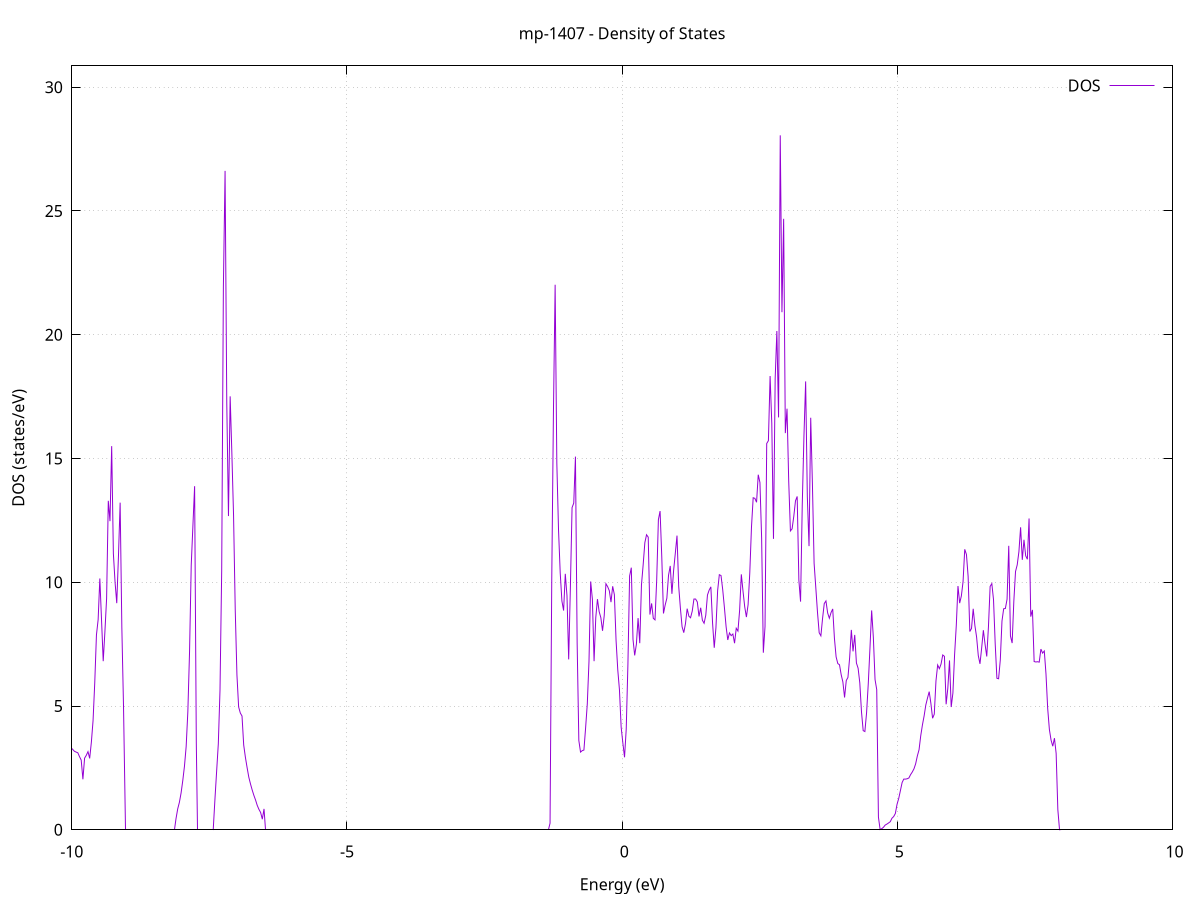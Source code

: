 set title 'mp-1407 - Density of States'
set xlabel 'Energy (eV)'
set ylabel 'DOS (states/eV)'
set grid
set xrange [-10:10]
set yrange [0:30.859]
set xzeroaxis lt -1
set terminal png size 800,600
set output 'mp-1407_dos_gnuplot.png'
plot '-' using 1:2 with lines title 'DOS'
-44.243300 0.000000
-44.212600 0.000000
-44.181800 0.000000
-44.151100 0.000000
-44.120300 0.000000
-44.089600 0.000000
-44.058800 0.000000
-44.028100 0.000000
-43.997300 0.000000
-43.966600 0.000000
-43.935800 0.000000
-43.905000 0.000000
-43.874300 0.000000
-43.843500 0.000000
-43.812800 0.000000
-43.782000 0.000000
-43.751300 0.000000
-43.720500 0.000000
-43.689800 0.000000
-43.659000 0.000000
-43.628300 0.000000
-43.597500 0.000000
-43.566700 0.000000
-43.536000 0.000000
-43.505200 0.000000
-43.474500 0.000000
-43.443700 0.000000
-43.413000 0.000000
-43.382200 0.000000
-43.351500 0.000000
-43.320700 0.000000
-43.290000 0.000000
-43.259200 0.000000
-43.228400 0.000000
-43.197700 0.000000
-43.166900 0.000000
-43.136200 0.000000
-43.105400 0.000000
-43.074700 0.000000
-43.043900 0.000000
-43.013200 0.000000
-42.982400 0.000000
-42.951700 0.000000
-42.920900 0.000000
-42.890100 0.000000
-42.859400 0.000000
-42.828600 0.000000
-42.797900 0.000000
-42.767100 0.000000
-42.736400 0.000000
-42.705600 0.000000
-42.674900 0.000000
-42.644100 0.000000
-42.613300 0.000000
-42.582600 0.000000
-42.551800 0.000000
-42.521100 0.000000
-42.490300 0.000000
-42.459600 0.000000
-42.428800 0.000000
-42.398100 0.000000
-42.367300 0.000000
-42.336600 0.000000
-42.305800 0.000000
-42.275000 0.000000
-42.244300 0.000000
-42.213500 0.000000
-42.182800 0.000000
-42.152000 0.000000
-42.121300 0.000000
-42.090500 0.000000
-42.059800 0.000000
-42.029000 0.000000
-41.998300 0.000000
-41.967500 0.000000
-41.936700 0.000000
-41.906000 0.000000
-41.875200 0.000000
-41.844500 0.000000
-41.813700 0.000000
-41.783000 0.000000
-41.752200 0.000000
-41.721500 0.000000
-41.690700 0.000000
-41.660000 0.000000
-41.629200 0.000000
-41.598400 0.000000
-41.567700 0.000000
-41.536900 0.000000
-41.506200 0.000000
-41.475400 0.000000
-41.444700 0.000000
-41.413900 0.000000
-41.383200 0.000000
-41.352400 0.000000
-41.321700 0.000000
-41.290900 0.000000
-41.260100 0.000000
-41.229400 0.000000
-41.198600 0.000000
-41.167900 0.000000
-41.137100 0.000000
-41.106400 0.000000
-41.075600 0.000000
-41.044900 0.000000
-41.014100 0.000000
-40.983400 0.000000
-40.952600 0.000000
-40.921800 0.000000
-40.891100 0.000000
-40.860300 0.000000
-40.829600 0.000000
-40.798800 0.000000
-40.768100 0.000000
-40.737300 0.000000
-40.706600 0.000000
-40.675800 0.000000
-40.645000 0.000000
-40.614300 0.000000
-40.583500 0.000000
-40.552800 0.000000
-40.522000 0.000000
-40.491300 0.000000
-40.460500 0.000000
-40.429800 0.000000
-40.399000 0.000000
-40.368300 0.000000
-40.337500 0.000000
-40.306700 0.000000
-40.276000 0.000000
-40.245200 0.000000
-40.214500 0.000000
-40.183700 0.000000
-40.153000 0.000000
-40.122200 0.000000
-40.091500 0.000000
-40.060700 0.000000
-40.030000 0.000000
-39.999200 0.000000
-39.968400 0.000000
-39.937700 0.000000
-39.906900 0.000000
-39.876200 0.000000
-39.845400 0.000000
-39.814700 0.000000
-39.783900 0.000000
-39.753200 0.000000
-39.722400 0.000000
-39.691700 0.000000
-39.660900 0.000000
-39.630100 0.000000
-39.599400 0.000000
-39.568600 0.000000
-39.537900 0.000000
-39.507100 0.000000
-39.476400 0.000000
-39.445600 0.000000
-39.414900 0.000000
-39.384100 0.000000
-39.353400 0.000000
-39.322600 0.000000
-39.291800 0.000000
-39.261100 0.000000
-39.230300 0.000000
-39.199600 0.000000
-39.168800 0.000000
-39.138100 0.000000
-39.107300 0.000000
-39.076600 0.000000
-39.045800 0.000000
-39.015000 0.000000
-38.984300 0.000000
-38.953500 0.000000
-38.922800 0.000000
-38.892000 0.000000
-38.861300 0.000000
-38.830500 0.000000
-38.799800 0.000000
-38.769000 0.000000
-38.738300 0.000000
-38.707500 0.000000
-38.676700 0.000000
-38.646000 0.000000
-38.615200 0.000000
-38.584500 0.000000
-38.553700 0.000000
-38.523000 0.000000
-38.492200 0.000000
-38.461500 0.000000
-38.430700 0.000000
-38.400000 0.000000
-38.369200 0.000000
-38.338400 0.000000
-38.307700 0.000000
-38.276900 0.000000
-38.246200 0.000000
-38.215400 0.000000
-38.184700 0.000000
-38.153900 0.000000
-38.123200 0.000000
-38.092400 0.000000
-38.061700 0.000000
-38.030900 0.000000
-38.000100 0.000000
-37.969400 0.000000
-37.938600 0.000000
-37.907900 0.000000
-37.877100 0.000000
-37.846400 0.000000
-37.815600 0.000000
-37.784900 0.000000
-37.754100 0.000000
-37.723400 0.000000
-37.692600 0.000000
-37.661800 0.000000
-37.631100 0.000000
-37.600300 0.000000
-37.569600 0.000000
-37.538800 0.000000
-37.508100 0.000000
-37.477300 0.000000
-37.446600 0.000000
-37.415800 0.000000
-37.385100 0.000000
-37.354300 0.000000
-37.323500 0.000000
-37.292800 0.000000
-37.262000 0.000000
-37.231300 0.000000
-37.200500 0.000000
-37.169800 0.000000
-37.139000 0.000000
-37.108300 0.000000
-37.077500 0.000000
-37.046700 0.000000
-37.016000 0.000000
-36.985200 0.000000
-36.954500 0.000000
-36.923700 0.000000
-36.893000 0.000000
-36.862200 0.000000
-36.831500 0.000000
-36.800700 0.000000
-36.770000 0.000000
-36.739200 0.000000
-36.708400 0.000000
-36.677700 0.000000
-36.646900 0.000000
-36.616200 0.000000
-36.585400 0.000000
-36.554700 0.000000
-36.523900 0.000000
-36.493200 0.000000
-36.462400 0.000000
-36.431700 0.000000
-36.400900 0.000000
-36.370100 0.000000
-36.339400 0.000000
-36.308600 0.000000
-36.277900 0.000000
-36.247100 0.000000
-36.216400 0.000000
-36.185600 0.000000
-36.154900 0.000000
-36.124100 0.000000
-36.093400 0.000000
-36.062600 0.000000
-36.031800 0.000000
-36.001100 0.000000
-35.970300 0.000000
-35.939600 0.000000
-35.908800 0.000000
-35.878100 0.000000
-35.847300 0.000000
-35.816600 0.000000
-35.785800 0.000000
-35.755100 0.000000
-35.724300 0.000000
-35.693500 0.000000
-35.662800 0.000000
-35.632000 0.000000
-35.601300 0.000000
-35.570500 0.000000
-35.539800 0.000000
-35.509000 0.000000
-35.478300 0.000000
-35.447500 0.000000
-35.416800 0.000000
-35.386000 0.000000
-35.355200 0.000000
-35.324500 0.000000
-35.293700 0.000000
-35.263000 0.000000
-35.232200 0.000000
-35.201500 0.000000
-35.170700 0.000000
-35.140000 0.000000
-35.109200 0.000000
-35.078400 0.000000
-35.047700 0.000000
-35.016900 0.000000
-34.986200 0.000000
-34.955400 0.000000
-34.924700 0.000000
-34.893900 0.000000
-34.863200 0.000000
-34.832400 0.000000
-34.801700 0.000000
-34.770900 0.000000
-34.740100 0.000000
-34.709400 0.000000
-34.678600 0.000000
-34.647900 0.000000
-34.617100 0.000000
-34.586400 0.000000
-34.555600 0.000000
-34.524900 0.000000
-34.494100 0.000000
-34.463400 0.000000
-34.432600 0.000000
-34.401800 0.000000
-34.371100 0.000000
-34.340300 0.000000
-34.309600 0.000000
-34.278800 0.000000
-34.248100 0.000000
-34.217300 0.000000
-34.186600 0.000000
-34.155800 0.000000
-34.125100 0.000000
-34.094300 0.000000
-34.063500 0.000000
-34.032800 0.000000
-34.002000 0.000000
-33.971300 0.000000
-33.940500 0.000000
-33.909800 0.000000
-33.879000 0.000000
-33.848300 0.000000
-33.817500 0.000000
-33.786800 0.000000
-33.756000 0.000000
-33.725200 0.000000
-33.694500 0.000000
-33.663700 0.000000
-33.633000 0.000000
-33.602200 0.000000
-33.571500 0.000000
-33.540700 0.000000
-33.510000 0.000000
-33.479200 0.000000
-33.448500 0.000000
-33.417700 0.000000
-33.386900 0.000000
-33.356200 0.000000
-33.325400 0.000000
-33.294700 0.000000
-33.263900 0.000000
-33.233200 0.000000
-33.202400 0.000000
-33.171700 0.000000
-33.140900 0.000000
-33.110100 0.000000
-33.079400 0.000000
-33.048600 0.000000
-33.017900 0.000000
-32.987100 0.000000
-32.956400 0.000000
-32.925600 0.000000
-32.894900 0.000000
-32.864100 0.000000
-32.833400 0.000000
-32.802600 0.000000
-32.771800 0.000000
-32.741100 0.000000
-32.710300 0.000000
-32.679600 0.000000
-32.648800 0.000000
-32.618100 0.000000
-32.587300 0.000000
-32.556600 0.000000
-32.525800 0.000000
-32.495100 0.000000
-32.464300 0.000000
-32.433500 0.000000
-32.402800 0.000000
-32.372000 0.000000
-32.341300 0.000000
-32.310500 0.000000
-32.279800 0.000000
-32.249000 0.000000
-32.218300 0.000000
-32.187500 0.000000
-32.156800 0.000000
-32.126000 0.000000
-32.095200 0.000000
-32.064500 0.000000
-32.033700 0.000000
-32.003000 0.000000
-31.972200 0.000000
-31.941500 0.000000
-31.910700 0.000000
-31.880000 0.000000
-31.849200 0.000000
-31.818500 0.000000
-31.787700 0.000000
-31.756900 0.000000
-31.726200 0.000000
-31.695400 0.000000
-31.664700 0.000000
-31.633900 0.000000
-31.603200 0.000000
-31.572400 0.000000
-31.541700 0.000000
-31.510900 0.000000
-31.480100 0.000000
-31.449400 0.000000
-31.418600 0.000000
-31.387900 0.000000
-31.357100 0.000000
-31.326400 0.000000
-31.295600 0.000000
-31.264900 0.000000
-31.234100 0.000000
-31.203400 0.000000
-31.172600 0.000000
-31.141800 0.000000
-31.111100 0.000000
-31.080300 0.000000
-31.049600 0.000000
-31.018800 0.000000
-30.988100 0.000000
-30.957300 0.000000
-30.926600 0.000000
-30.895800 0.000000
-30.865100 0.000000
-30.834300 0.000000
-30.803500 0.000000
-30.772800 0.000000
-30.742000 0.000000
-30.711300 0.000000
-30.680500 0.000000
-30.649800 0.000000
-30.619000 0.000000
-30.588300 0.000000
-30.557500 0.000000
-30.526800 0.000000
-30.496000 0.000000
-30.465200 0.000000
-30.434500 0.000000
-30.403700 0.000000
-30.373000 0.000000
-30.342200 0.000000
-30.311500 0.000000
-30.280700 0.000000
-30.250000 0.000000
-30.219200 0.000000
-30.188500 0.000000
-30.157700 0.000000
-30.126900 0.000000
-30.096200 0.000000
-30.065400 0.000000
-30.034700 0.000000
-30.003900 0.000000
-29.973200 0.000000
-29.942400 0.000000
-29.911700 0.000000
-29.880900 0.000000
-29.850200 0.000000
-29.819400 0.000000
-29.788600 0.000000
-29.757900 0.000000
-29.727100 0.000000
-29.696400 0.000000
-29.665600 0.000000
-29.634900 0.000000
-29.604100 0.000000
-29.573400 0.000000
-29.542600 0.000000
-29.511800 0.000000
-29.481100 0.000000
-29.450300 0.000000
-29.419600 0.000000
-29.388800 0.000000
-29.358100 0.000000
-29.327300 0.000000
-29.296600 0.000000
-29.265800 0.000000
-29.235100 0.000000
-29.204300 0.000000
-29.173500 0.000000
-29.142800 0.000000
-29.112000 0.000000
-29.081300 0.000000
-29.050500 0.000000
-29.019800 0.000000
-28.989000 0.000000
-28.958300 0.000000
-28.927500 0.000000
-28.896800 0.000000
-28.866000 0.000000
-28.835200 0.000000
-28.804500 0.000000
-28.773700 0.000000
-28.743000 0.000000
-28.712200 0.000000
-28.681500 0.000000
-28.650700 0.000000
-28.620000 0.000000
-28.589200 0.000000
-28.558500 0.000000
-28.527700 0.000000
-28.496900 0.000000
-28.466200 0.000000
-28.435400 0.000000
-28.404700 0.000000
-28.373900 0.000000
-28.343200 0.000000
-28.312400 0.000000
-28.281700 0.000000
-28.250900 0.000000
-28.220200 0.000000
-28.189400 0.000000
-28.158600 0.000000
-28.127900 0.000000
-28.097100 0.000000
-28.066400 0.000000
-28.035600 0.000000
-28.004900 0.000000
-27.974100 0.000000
-27.943400 0.000000
-27.912600 0.000000
-27.881900 0.000000
-27.851100 0.000000
-27.820300 0.000000
-27.789600 0.000000
-27.758800 0.000000
-27.728100 0.000000
-27.697300 0.000000
-27.666600 0.000000
-27.635800 0.000000
-27.605100 0.000000
-27.574300 0.000000
-27.543500 0.000000
-27.512800 0.000000
-27.482000 0.000000
-27.451300 0.000000
-27.420500 0.000000
-27.389800 0.000000
-27.359000 0.000000
-27.328300 0.000000
-27.297500 0.000000
-27.266800 0.000000
-27.236000 0.000000
-27.205200 0.000000
-27.174500 0.000000
-27.143700 0.000000
-27.113000 0.000000
-27.082200 0.000000
-27.051500 0.000000
-27.020700 0.000000
-26.990000 0.000000
-26.959200 0.000000
-26.928500 0.000000
-26.897700 0.000000
-26.866900 0.000000
-26.836200 0.000000
-26.805400 0.000000
-26.774700 0.000000
-26.743900 0.000000
-26.713200 0.000000
-26.682400 0.000000
-26.651700 0.000000
-26.620900 0.000000
-26.590200 0.000000
-26.559400 0.000000
-26.528600 0.000000
-26.497900 0.000000
-26.467100 0.000000
-26.436400 0.000000
-26.405600 0.000000
-26.374900 0.000000
-26.344100 0.000000
-26.313400 0.000000
-26.282600 0.000000
-26.251900 0.000000
-26.221100 0.000000
-26.190300 0.000000
-26.159600 0.000000
-26.128800 0.000000
-26.098100 0.000000
-26.067300 0.000000
-26.036600 0.000000
-26.005800 0.000000
-25.975100 0.000000
-25.944300 0.000000
-25.913600 0.000000
-25.882800 0.000000
-25.852000 0.000000
-25.821300 0.000000
-25.790500 0.000000
-25.759800 0.000000
-25.729000 0.000000
-25.698300 0.000000
-25.667500 0.000000
-25.636800 0.000000
-25.606000 0.000000
-25.575200 0.000000
-25.544500 0.000000
-25.513700 0.000000
-25.483000 0.000000
-25.452200 0.000000
-25.421500 0.000000
-25.390700 0.000000
-25.360000 0.000000
-25.329200 0.000000
-25.298500 0.000000
-25.267700 0.000000
-25.236900 0.000000
-25.206200 0.000000
-25.175400 0.000000
-25.144700 0.000000
-25.113900 0.000000
-25.083200 0.000000
-25.052400 0.000000
-25.021700 0.000000
-24.990900 0.000000
-24.960200 0.000000
-24.929400 0.000000
-24.898600 0.000000
-24.867900 0.000000
-24.837100 0.000000
-24.806400 0.000000
-24.775600 0.000000
-24.744900 0.000000
-24.714100 0.000000
-24.683400 0.000000
-24.652600 0.000000
-24.621900 0.000000
-24.591100 0.000000
-24.560300 0.000000
-24.529600 0.000000
-24.498800 0.000000
-24.468100 0.000000
-24.437300 0.000000
-24.406600 0.000000
-24.375800 0.000000
-24.345100 0.000000
-24.314300 0.000000
-24.283600 0.000000
-24.252800 0.000000
-24.222000 0.000000
-24.191300 0.000000
-24.160500 0.000000
-24.129800 0.000000
-24.099000 0.000000
-24.068300 0.000000
-24.037500 0.000000
-24.006800 0.000000
-23.976000 0.000000
-23.945200 0.000000
-23.914500 0.000000
-23.883700 0.000000
-23.853000 0.000000
-23.822200 0.000000
-23.791500 0.000000
-23.760700 0.000000
-23.730000 0.000000
-23.699200 0.000000
-23.668500 0.000000
-23.637700 0.000000
-23.606900 0.000000
-23.576200 0.000000
-23.545400 0.000000
-23.514700 0.000000
-23.483900 0.000000
-23.453200 0.000000
-23.422400 0.000000
-23.391700 0.000000
-23.360900 0.000000
-23.330200 0.000000
-23.299400 0.000000
-23.268600 0.000000
-23.237900 0.000000
-23.207100 0.000000
-23.176400 0.000000
-23.145600 0.000000
-23.114900 0.000000
-23.084100 0.000000
-23.053400 0.000000
-23.022600 0.000000
-22.991900 0.000000
-22.961100 0.000000
-22.930300 0.000000
-22.899600 0.000000
-22.868800 0.000000
-22.838100 0.000000
-22.807300 0.000000
-22.776600 0.000000
-22.745800 0.000000
-22.715100 0.000000
-22.684300 0.000000
-22.653600 0.000000
-22.622800 0.000000
-22.592000 0.000000
-22.561300 0.000000
-22.530500 0.000000
-22.499800 0.000000
-22.469000 0.000000
-22.438300 0.000000
-22.407500 0.000000
-22.376800 0.000000
-22.346000 0.000000
-22.315300 0.000000
-22.284500 0.000000
-22.253700 0.000000
-22.223000 0.000000
-22.192200 0.000000
-22.161500 0.000000
-22.130700 0.000000
-22.100000 0.000000
-22.069200 0.000000
-22.038500 0.000000
-22.007700 0.000000
-21.976900 0.000000
-21.946200 0.000000
-21.915400 0.000000
-21.884700 0.000000
-21.853900 0.000000
-21.823200 0.000000
-21.792400 0.000000
-21.761700 0.000000
-21.730900 0.000000
-21.700200 0.000000
-21.669400 0.000000
-21.638600 0.000000
-21.607900 0.000000
-21.577100 0.000000
-21.546400 0.000000
-21.515600 0.000000
-21.484900 0.000000
-21.454100 0.000000
-21.423400 0.000000
-21.392600 0.000000
-21.361900 0.000000
-21.331100 0.000000
-21.300300 0.000000
-21.269600 0.000000
-21.238800 0.000000
-21.208100 0.000000
-21.177300 0.000000
-21.146600 0.000000
-21.115800 0.000000
-21.085100 0.000000
-21.054300 0.000000
-21.023600 0.000000
-20.992800 0.000000
-20.962000 0.000000
-20.931300 0.000000
-20.900500 0.000000
-20.869800 0.000000
-20.839000 0.000000
-20.808300 0.000000
-20.777500 0.000000
-20.746800 0.000000
-20.716000 0.000000
-20.685300 0.000000
-20.654500 0.000000
-20.623700 0.000000
-20.593000 0.000000
-20.562200 0.000000
-20.531500 0.000000
-20.500700 0.000000
-20.470000 0.000000
-20.439200 0.000000
-20.408500 0.000000
-20.377700 0.000000
-20.347000 0.000000
-20.316200 0.000000
-20.285400 0.000000
-20.254700 0.000000
-20.223900 0.000000
-20.193200 0.000000
-20.162400 0.000000
-20.131700 0.000000
-20.100900 0.000000
-20.070200 0.000000
-20.039400 0.000000
-20.008600 0.000000
-19.977900 0.000000
-19.947100 0.000000
-19.916400 0.000000
-19.885600 0.000000
-19.854900 0.000000
-19.824100 0.000000
-19.793400 0.000000
-19.762600 0.000000
-19.731900 0.000000
-19.701100 0.000000
-19.670300 0.000000
-19.639600 0.000000
-19.608800 0.000000
-19.578100 0.000000
-19.547300 0.000000
-19.516600 0.000000
-19.485800 0.000000
-19.455100 0.000000
-19.424300 0.000000
-19.393600 0.000000
-19.362800 0.000000
-19.332000 0.000000
-19.301300 0.000000
-19.270500 0.000000
-19.239800 0.000000
-19.209000 0.000000
-19.178300 0.000000
-19.147500 0.000000
-19.116800 0.000000
-19.086000 0.000000
-19.055300 0.000000
-19.024500 0.000000
-18.993700 0.000000
-18.963000 0.000000
-18.932200 0.000000
-18.901500 0.000000
-18.870700 0.000000
-18.840000 0.000000
-18.809200 0.000000
-18.778500 0.000000
-18.747700 0.000000
-18.717000 0.000000
-18.686200 0.000000
-18.655400 0.000000
-18.624700 0.000000
-18.593900 0.000000
-18.563200 0.000000
-18.532400 0.000000
-18.501700 0.000000
-18.470900 0.000000
-18.440200 0.000000
-18.409400 0.000000
-18.378600 0.000000
-18.347900 0.000000
-18.317100 0.000000
-18.286400 0.000000
-18.255600 0.000000
-18.224900 0.000000
-18.194100 0.000000
-18.163400 0.000000
-18.132600 0.000000
-18.101900 0.000000
-18.071100 0.000000
-18.040300 0.000000
-18.009600 0.000000
-17.978800 0.000000
-17.948100 0.000000
-17.917300 0.000000
-17.886600 0.000000
-17.855800 0.000000
-17.825100 0.000000
-17.794300 0.000000
-17.763600 0.000000
-17.732800 0.000000
-17.702000 0.000000
-17.671300 0.000000
-17.640500 0.000000
-17.609800 0.000000
-17.579000 0.000000
-17.548300 0.000000
-17.517500 0.000000
-17.486800 0.000000
-17.456000 0.000000
-17.425300 0.000000
-17.394500 0.000000
-17.363700 0.000000
-17.333000 0.000000
-17.302200 0.000000
-17.271500 0.000000
-17.240700 0.000000
-17.210000 0.000000
-17.179200 0.000000
-17.148500 0.000000
-17.117700 0.000000
-17.087000 0.000000
-17.056200 0.000000
-17.025400 0.000000
-16.994700 0.000000
-16.963900 0.000000
-16.933200 0.000000
-16.902400 0.000000
-16.871700 0.000000
-16.840900 0.000000
-16.810200 0.000000
-16.779400 0.000000
-16.748700 0.000000
-16.717900 0.000000
-16.687100 0.000000
-16.656400 0.000000
-16.625600 0.000000
-16.594900 0.000000
-16.564100 0.000000
-16.533400 0.000000
-16.502600 0.000000
-16.471900 0.000000
-16.441100 0.000000
-16.410300 0.000000
-16.379600 0.000000
-16.348800 0.000000
-16.318100 0.000000
-16.287300 0.000000
-16.256600 0.000000
-16.225800 0.000000
-16.195100 0.000000
-16.164300 0.000000
-16.133600 0.000000
-16.102800 0.000000
-16.072000 0.000000
-16.041300 0.000000
-16.010500 0.000000
-15.979800 0.000000
-15.949000 0.000000
-15.918300 0.000000
-15.887500 0.000000
-15.856800 0.000000
-15.826000 0.000000
-15.795300 0.000000
-15.764500 0.000000
-15.733700 0.000000
-15.703000 0.000000
-15.672200 0.000000
-15.641500 0.000000
-15.610700 0.000000
-15.580000 0.000000
-15.549200 0.000000
-15.518500 0.000000
-15.487700 0.000000
-15.457000 0.000000
-15.426200 0.000000
-15.395400 0.000000
-15.364700 0.000000
-15.333900 0.000000
-15.303200 0.000000
-15.272400 0.000000
-15.241700 0.000000
-15.210900 0.000000
-15.180200 0.000000
-15.149400 0.000000
-15.118700 0.000000
-15.087900 0.000000
-15.057100 0.000000
-15.026400 0.000000
-14.995600 0.000000
-14.964900 0.000000
-14.934100 0.000000
-14.903400 0.000000
-14.872600 0.000000
-14.841900 0.000000
-14.811100 0.000000
-14.780400 0.000000
-14.749600 0.000000
-14.718800 0.000000
-14.688100 0.000000
-14.657300 0.000000
-14.626600 0.000000
-14.595800 0.000000
-14.565100 0.000000
-14.534300 0.000000
-14.503600 0.000000
-14.472800 0.000000
-14.442000 0.000000
-14.411300 0.000000
-14.380500 0.000000
-14.349800 0.000000
-14.319000 0.000000
-14.288300 0.000000
-14.257500 0.000000
-14.226800 0.000000
-14.196000 0.000000
-14.165300 0.000000
-14.134500 0.000000
-14.103700 0.000000
-14.073000 0.000000
-14.042200 0.000000
-14.011500 0.000000
-13.980700 0.000000
-13.950000 0.000000
-13.919200 0.000000
-13.888500 0.000000
-13.857700 0.000000
-13.827000 0.000000
-13.796200 0.000000
-13.765400 0.000000
-13.734700 0.000000
-13.703900 0.000000
-13.673200 0.000000
-13.642400 0.000000
-13.611700 0.000000
-13.580900 0.000000
-13.550200 0.000000
-13.519400 0.000000
-13.488700 0.000000
-13.457900 0.000000
-13.427100 0.000000
-13.396400 0.000000
-13.365600 0.000000
-13.334900 0.000000
-13.304100 0.000000
-13.273400 0.000000
-13.242600 0.000000
-13.211900 0.000000
-13.181100 0.000000
-13.150400 0.000000
-13.119600 0.000000
-13.088800 0.000000
-13.058100 0.000000
-13.027300 0.000000
-12.996600 0.000000
-12.965800 0.000000
-12.935100 0.000000
-12.904300 0.000000
-12.873600 0.000000
-12.842800 0.000000
-12.812100 0.000000
-12.781300 0.000000
-12.750500 0.000000
-12.719800 0.000000
-12.689000 0.000000
-12.658300 0.000000
-12.627500 0.000000
-12.596800 0.000000
-12.566000 0.000000
-12.535300 0.000000
-12.504500 0.000000
-12.473700 0.000000
-12.443000 0.000000
-12.412200 0.000000
-12.381500 0.000000
-12.350700 0.000000
-12.320000 0.000000
-12.289200 0.000000
-12.258500 0.000000
-12.227700 0.000000
-12.197000 0.000000
-12.166200 0.000000
-12.135400 0.000000
-12.104700 0.000000
-12.073900 0.000000
-12.043200 0.000000
-12.012400 0.000000
-11.981700 0.000000
-11.950900 0.000000
-11.920200 0.000000
-11.889400 0.000000
-11.858700 0.000000
-11.827900 0.000000
-11.797100 0.000000
-11.766400 0.000000
-11.735600 0.000000
-11.704900 0.000000
-11.674100 0.000000
-11.643400 0.000000
-11.612600 0.000000
-11.581900 0.000000
-11.551100 0.000000
-11.520400 0.000000
-11.489600 0.000000
-11.458800 0.000000
-11.428100 0.000000
-11.397300 0.000000
-11.366600 0.000000
-11.335800 0.000000
-11.305100 0.000000
-11.274300 0.000000
-11.243600 0.000000
-11.212800 0.000000
-11.182100 0.000000
-11.151300 0.000000
-11.120500 0.000000
-11.089800 0.000000
-11.059000 0.000000
-11.028300 0.000000
-10.997500 0.000000
-10.966800 0.000000
-10.936000 0.000000
-10.905300 0.000000
-10.874500 0.000000
-10.843700 0.000000
-10.813000 0.000000
-10.782200 0.000000
-10.751500 0.000000
-10.720700 0.000000
-10.690000 0.000000
-10.659200 0.000000
-10.628500 0.000000
-10.597700 0.000000
-10.567000 0.380300
-10.536200 0.763300
-10.505400 0.889200
-10.474700 1.036100
-10.443900 1.241200
-10.413200 1.389400
-10.382400 1.511300
-10.351700 1.661800
-10.320900 1.830100
-10.290200 2.003600
-10.259400 2.195800
-10.228700 2.407900
-10.197900 2.630200
-10.167100 2.866100
-10.136400 3.641900
-10.105600 3.552800
-10.074900 3.459600
-10.044100 3.439800
-10.013400 3.316200
-9.982600 3.243500
-9.951900 3.170700
-9.921100 3.138600
-9.890400 3.110400
-9.859600 2.953100
-9.828800 2.813500
-9.798100 2.040300
-9.767300 2.893500
-9.736600 3.007800
-9.705800 3.156100
-9.675100 2.883500
-9.644300 3.538200
-9.613600 4.407600
-9.582800 5.939200
-9.552100 7.871900
-9.521300 8.486900
-9.490500 10.151700
-9.459800 8.485000
-9.429000 6.810600
-9.398300 8.002100
-9.367500 9.345100
-9.336800 13.289500
-9.306000 12.467600
-9.275300 15.496300
-9.244500 11.157000
-9.213800 9.997700
-9.183000 9.155100
-9.152200 11.046600
-9.121500 13.215000
-9.090700 8.174800
-9.060000 4.962400
-9.029200 0.000000
-8.998500 0.000000
-8.967700 0.000000
-8.937000 0.000000
-8.906200 0.000000
-8.875400 0.000000
-8.844700 0.000000
-8.813900 0.000000
-8.783200 0.000000
-8.752400 0.000000
-8.721700 0.000000
-8.690900 0.000000
-8.660200 0.000000
-8.629400 0.000000
-8.598700 0.000000
-8.567900 0.000000
-8.537100 0.000000
-8.506400 0.000000
-8.475600 0.000000
-8.444900 0.000000
-8.414100 0.000000
-8.383400 0.000000
-8.352600 0.000000
-8.321900 0.000000
-8.291100 0.000000
-8.260400 0.000000
-8.229600 0.000000
-8.198800 0.000000
-8.168100 0.000000
-8.137300 0.000000
-8.106600 0.445900
-8.075800 0.841500
-8.045100 1.107100
-8.014300 1.485400
-7.983600 1.983900
-7.952800 2.568500
-7.922100 3.357300
-7.891300 4.770500
-7.860500 7.183100
-7.829800 10.688500
-7.799000 12.299200
-7.768300 13.879800
-7.737500 3.505700
-7.706800 0.000000
-7.676000 0.000000
-7.645300 0.000000
-7.614500 0.000000
-7.583800 0.000000
-7.553000 0.000000
-7.522200 0.000000
-7.491500 0.000000
-7.460700 0.000000
-7.430000 0.009600
-7.399200 1.223500
-7.368500 2.353600
-7.337700 3.470200
-7.307000 5.637700
-7.276200 10.478500
-7.245500 21.940600
-7.214700 26.617800
-7.183900 17.228000
-7.153200 12.672800
-7.122400 17.508300
-7.091700 15.221500
-7.060900 12.710500
-7.030200 8.885400
-6.999400 6.256500
-6.968700 4.963400
-6.937900 4.716800
-6.907100 4.596100
-6.876400 3.423700
-6.845600 2.928300
-6.814900 2.514600
-6.784100 2.127900
-6.753400 1.855100
-6.722600 1.609600
-6.691900 1.392900
-6.661100 1.202600
-6.630400 0.984900
-6.599600 0.824200
-6.568800 0.698100
-6.538100 0.427400
-6.507300 0.843500
-6.476600 0.000000
-6.445800 0.000000
-6.415100 0.000000
-6.384300 0.000000
-6.353600 0.000000
-6.322800 0.000000
-6.292100 0.000000
-6.261300 0.000000
-6.230500 0.000000
-6.199800 0.000000
-6.169000 0.000000
-6.138300 0.000000
-6.107500 0.000000
-6.076800 0.000000
-6.046000 0.000000
-6.015300 0.000000
-5.984500 0.000000
-5.953800 0.000000
-5.923000 0.000000
-5.892200 0.000000
-5.861500 0.000000
-5.830700 0.000000
-5.800000 0.000000
-5.769200 0.000000
-5.738500 0.000000
-5.707700 0.000000
-5.677000 0.000000
-5.646200 0.000000
-5.615500 0.000000
-5.584700 0.000000
-5.553900 0.000000
-5.523200 0.000000
-5.492400 0.000000
-5.461700 0.000000
-5.430900 0.000000
-5.400200 0.000000
-5.369400 0.000000
-5.338700 0.000000
-5.307900 0.000000
-5.277200 0.000000
-5.246400 0.000000
-5.215600 0.000000
-5.184900 0.000000
-5.154100 0.000000
-5.123400 0.000000
-5.092600 0.000000
-5.061900 0.000000
-5.031100 0.000000
-5.000400 0.000000
-4.969600 0.000000
-4.938800 0.000000
-4.908100 0.000000
-4.877300 0.000000
-4.846600 0.000000
-4.815800 0.000000
-4.785100 0.000000
-4.754300 0.000000
-4.723600 0.000000
-4.692800 0.000000
-4.662100 0.000000
-4.631300 0.000000
-4.600500 0.000000
-4.569800 0.000000
-4.539000 0.000000
-4.508300 0.000000
-4.477500 0.000000
-4.446800 0.000000
-4.416000 0.000000
-4.385300 0.000000
-4.354500 0.000000
-4.323800 0.000000
-4.293000 0.000000
-4.262200 0.000000
-4.231500 0.000000
-4.200700 0.000000
-4.170000 0.000000
-4.139200 0.000000
-4.108500 0.000000
-4.077700 0.000000
-4.047000 0.000000
-4.016200 0.000000
-3.985500 0.000000
-3.954700 0.000000
-3.923900 0.000000
-3.893200 0.000000
-3.862400 0.000000
-3.831700 0.000000
-3.800900 0.000000
-3.770200 0.000000
-3.739400 0.000000
-3.708700 0.000000
-3.677900 0.000000
-3.647200 0.000000
-3.616400 0.000000
-3.585600 0.000000
-3.554900 0.000000
-3.524100 0.000000
-3.493400 0.000000
-3.462600 0.000000
-3.431900 0.000000
-3.401100 0.000000
-3.370400 0.000000
-3.339600 0.000000
-3.308800 0.000000
-3.278100 0.000000
-3.247300 0.000000
-3.216600 0.000000
-3.185800 0.000000
-3.155100 0.000000
-3.124300 0.000000
-3.093600 0.000000
-3.062800 0.000000
-3.032100 0.000000
-3.001300 0.000000
-2.970500 0.000000
-2.939800 0.000000
-2.909000 0.000000
-2.878300 0.000000
-2.847500 0.000000
-2.816800 0.000000
-2.786000 0.000000
-2.755300 0.000000
-2.724500 0.000000
-2.693800 0.000000
-2.663000 0.000000
-2.632200 0.000000
-2.601500 0.000000
-2.570700 0.000000
-2.540000 0.000000
-2.509200 0.000000
-2.478500 0.000000
-2.447700 0.000000
-2.417000 0.000000
-2.386200 0.000000
-2.355500 0.000000
-2.324700 0.000000
-2.293900 0.000000
-2.263200 0.000000
-2.232400 0.000000
-2.201700 0.000000
-2.170900 0.000000
-2.140200 0.000000
-2.109400 0.000000
-2.078700 0.000000
-2.047900 0.000000
-2.017200 0.000000
-1.986400 0.000000
-1.955600 0.000000
-1.924900 0.000000
-1.894100 0.000000
-1.863400 0.000000
-1.832600 0.000000
-1.801900 0.000000
-1.771100 0.000000
-1.740400 0.000000
-1.709600 0.000000
-1.678900 0.000000
-1.648100 0.000000
-1.617300 0.000000
-1.586600 0.000000
-1.555800 0.000000
-1.525100 0.000000
-1.494300 0.000000
-1.463600 0.000000
-1.432800 0.000000
-1.402100 0.000000
-1.371300 0.000000
-1.340500 0.000000
-1.309800 0.266300
-1.279000 10.101500
-1.248300 16.873500
-1.217500 22.016500
-1.186800 14.815100
-1.156000 12.118400
-1.125300 10.378400
-1.094500 9.241400
-1.063800 8.856100
-1.033000 10.338300
-1.002200 9.450900
-0.971500 6.882200
-0.940700 9.782700
-0.910000 13.014800
-0.879200 13.196900
-0.848500 15.074900
-0.817700 7.547300
-0.787000 3.608000
-0.756200 3.138300
-0.725500 3.196000
-0.694700 3.220900
-0.663900 4.116400
-0.633200 5.088100
-0.602400 6.805400
-0.571700 10.030800
-0.540900 9.319700
-0.510200 6.809800
-0.479400 8.565700
-0.448700 9.317400
-0.417900 8.814600
-0.387200 8.571800
-0.356400 8.038800
-0.325600 8.656100
-0.294900 9.940200
-0.264100 9.823400
-0.233400 9.658600
-0.202600 9.195700
-0.171900 9.837100
-0.141100 9.496200
-0.110400 7.644300
-0.079600 6.462200
-0.048900 5.653800
-0.018100 4.146800
0.012700 3.510600
0.043400 2.929200
0.074200 4.068900
0.104900 6.686600
0.135700 10.251800
0.166400 10.588500
0.197200 7.692700
0.227900 7.043300
0.258700 7.493500
0.289400 8.549800
0.320200 7.537100
0.351000 9.894700
0.381700 10.698900
0.412500 11.598200
0.443200 11.918100
0.474000 11.820900
0.504700 8.694100
0.535500 9.145900
0.566200 8.540900
0.597000 8.479700
0.627800 10.091800
0.658500 12.527300
0.689300 12.874500
0.720000 11.026500
0.750800 8.738600
0.781500 9.077300
0.812300 9.353600
0.843000 10.283600
0.873800 10.658300
0.904500 9.530700
0.935300 10.475400
0.966100 11.169700
0.996800 11.883400
1.027600 9.838700
1.058300 8.953900
1.089100 8.203000
1.119800 7.963000
1.150600 8.325200
1.181300 8.932100
1.212100 8.627500
1.242800 8.564200
1.273600 8.832500
1.304400 9.321700
1.335100 9.319900
1.365900 9.201900
1.396600 8.618000
1.427400 8.969400
1.458100 8.463100
1.488900 8.341900
1.519600 8.665500
1.550400 9.484500
1.581100 9.682000
1.611900 9.813500
1.642700 8.360000
1.673400 7.353400
1.704200 8.160800
1.734900 9.660400
1.765700 10.303500
1.796400 10.270900
1.827200 9.703000
1.857900 8.984900
1.888700 8.208500
1.919400 7.668100
1.950200 7.951300
1.981000 7.843300
2.011700 7.907800
2.042500 7.536200
2.073200 8.139900
2.104000 8.027800
2.134700 8.869600
2.165500 10.318500
2.196200 9.637600
2.227000 9.009800
2.257800 8.592600
2.288500 9.093300
2.319300 10.382200
2.350000 12.226800
2.380800 13.412900
2.411500 13.389000
2.442300 13.230300
2.473000 14.343000
2.503800 14.026900
2.534500 11.783000
2.565300 7.152700
2.596100 8.209700
2.626800 15.604200
2.657600 15.719600
2.688300 18.329300
2.719100 16.413100
2.749800 11.752100
2.780600 18.231500
2.811300 20.147800
2.842100 16.657900
2.872800 28.053400
2.903600 20.908500
2.934400 24.680000
2.965100 16.023000
2.995900 17.010400
3.026600 14.081900
3.057400 12.071900
3.088100 12.157300
3.118900 12.661800
3.149600 13.287100
3.180400 13.465900
3.211100 10.083100
3.241900 9.215300
3.272700 13.121200
3.303400 15.902800
3.334200 18.111700
3.364900 13.455300
3.395700 11.457500
3.426400 16.644100
3.457200 13.976900
3.487900 10.768000
3.518700 9.781000
3.549400 8.786500
3.580200 7.958300
3.611000 7.834900
3.641700 8.539700
3.672500 9.139900
3.703200 9.243900
3.734000 8.758800
3.764700 8.546100
3.795500 8.773400
3.826200 8.921700
3.857000 7.739900
3.887700 6.985200
3.918500 6.715100
3.949300 6.665600
3.980000 6.264800
4.010800 5.969900
4.041500 5.343700
4.072300 6.029000
4.103000 6.155200
4.133800 6.956900
4.164500 8.074300
4.195300 7.207100
4.226100 7.872400
4.256800 6.736900
4.287600 6.525800
4.318300 5.932100
4.349100 4.759000
4.379800 4.005000
4.410600 3.968500
4.441300 4.725900
4.472100 5.896800
4.502800 7.335500
4.533600 8.860100
4.564400 7.776400
4.595100 6.071600
4.625900 5.660400
4.656600 0.513400
4.687400 0.010600
4.718100 0.044900
4.748900 0.103100
4.779600 0.190800
4.810400 0.229400
4.841100 0.275800
4.871900 0.326700
4.902700 0.466900
4.933400 0.532400
4.964200 0.658100
4.994900 1.029300
5.025700 1.268500
5.056400 1.586400
5.087200 1.910000
5.117900 2.048200
5.148700 2.045900
5.179400 2.060900
5.210200 2.092500
5.241000 2.226900
5.271700 2.332000
5.302500 2.461400
5.333200 2.666000
5.364000 2.983600
5.394700 3.231700
5.425500 3.798600
5.456200 4.234800
5.487000 4.601200
5.517700 5.041400
5.548500 5.321500
5.579300 5.579900
5.610000 5.102700
5.640800 4.505100
5.671500 4.670200
5.702300 6.015100
5.733000 6.656700
5.763800 6.507900
5.794500 6.695600
5.825300 7.062000
5.856000 7.006200
5.886800 5.069400
5.917600 5.720400
5.948300 6.840700
5.979100 4.958300
6.009800 5.521500
6.040600 7.077200
6.071300 8.252200
6.102100 9.846800
6.132800 9.155900
6.163600 9.445600
6.194400 10.023600
6.225100 11.329400
6.255900 11.121000
6.286600 10.232600
6.317400 8.008700
6.348100 8.134300
6.378900 8.927500
6.409600 8.249100
6.440400 7.787700
6.471100 7.036600
6.501900 6.702700
6.532700 7.351000
6.563400 8.061800
6.594200 7.493400
6.624900 7.001100
6.655700 8.197700
6.686400 9.830400
6.717200 9.944100
6.747900 9.295300
6.778700 7.506700
6.809400 6.120400
6.840200 6.100500
6.871000 6.856900
6.901700 8.434500
6.932500 8.929500
6.963200 8.939000
6.994000 9.312400
7.024700 11.470900
7.055500 7.830000
7.086200 7.542400
7.117000 9.233000
7.147700 10.433000
7.178500 10.702000
7.209300 11.232000
7.240000 12.220100
7.270800 10.904000
7.301500 11.714700
7.332300 11.070300
7.363000 10.927300
7.393800 12.575600
7.424500 8.610800
7.455300 8.882300
7.486000 6.795800
7.516800 6.778200
7.547600 6.788600
7.578300 6.772300
7.609100 7.299300
7.639800 7.137000
7.670600 7.221500
7.701300 6.293300
7.732100 4.903700
7.762800 4.054000
7.793600 3.620900
7.824300 3.374800
7.855100 3.700600
7.885900 3.083400
7.916600 0.813500
7.947400 0.001300
7.978100 0.000000
8.008900 0.000000
8.039600 0.000000
8.070400 0.000000
8.101100 0.000000
8.131900 0.000000
8.162700 0.000000
8.193400 0.000000
8.224200 0.000000
8.254900 0.000000
8.285700 0.000000
8.316400 0.000000
8.347200 0.000000
8.377900 0.000000
8.408700 0.000000
8.439400 0.000000
8.470200 0.000000
8.501000 0.000000
8.531700 0.000000
8.562500 0.000000
8.593200 0.000000
8.624000 0.000000
8.654700 0.000000
8.685500 0.000000
8.716200 0.000000
8.747000 0.000000
8.777700 0.000000
8.808500 0.000000
8.839300 0.000000
8.870000 0.000000
8.900800 0.000000
8.931500 0.000000
8.962300 0.000000
8.993000 0.000000
9.023800 0.000000
9.054500 0.000000
9.085300 0.000000
9.116000 0.000000
9.146800 0.000000
9.177600 0.000000
9.208300 0.000000
9.239100 0.000000
9.269800 0.000000
9.300600 0.000000
9.331300 0.000000
9.362100 0.000000
9.392800 0.000000
9.423600 0.000000
9.454300 0.000000
9.485100 0.000000
9.515900 0.000000
9.546600 0.000000
9.577400 0.000000
9.608100 0.000000
9.638900 0.000000
9.669600 0.000000
9.700400 0.000000
9.731100 0.000000
9.761900 0.000000
9.792700 0.000000
9.823400 0.000000
9.854200 0.000000
9.884900 0.000000
9.915700 0.000000
9.946400 0.000000
9.977200 0.000000
10.007900 0.000000
10.038700 0.000000
10.069400 0.000000
10.100200 0.000000
10.131000 0.000000
10.161700 0.000000
10.192500 0.000000
10.223200 0.000000
10.254000 0.000000
10.284700 0.000000
10.315500 0.026100
10.346200 0.153800
10.377000 0.257200
10.407700 0.339300
10.438500 0.413800
10.469300 0.464000
10.500000 0.554300
10.530800 0.657200
10.561500 1.160200
10.592300 1.790400
10.623000 3.004200
10.653800 4.228200
10.684500 5.230600
10.715300 5.625200
10.746000 6.533300
10.776800 8.803200
10.807600 13.052400
10.838300 10.392600
10.869100 10.100200
10.899800 9.444000
10.930600 8.054400
10.961300 6.330700
10.992100 5.641700
11.022800 6.131000
11.053600 6.536600
11.084300 7.957500
11.115100 8.479500
11.145900 8.712200
11.176600 9.106200
11.207400 8.647900
11.238100 7.504600
11.268900 5.523700
11.299600 3.535700
11.330400 2.941000
11.361100 3.456000
11.391900 5.200400
11.422600 8.333500
11.453400 9.788000
11.484200 9.152200
11.514900 8.639400
11.545700 7.767100
11.576400 6.861400
11.607200 6.425800
11.637900 6.183800
11.668700 5.848900
11.699400 5.943500
11.730200 6.001800
11.761000 6.363800
11.791700 6.317000
11.822500 6.052300
11.853200 6.827200
11.884000 7.290400
11.914700 6.702900
11.945500 6.617300
11.976200 6.667600
12.007000 6.906900
12.037700 6.876700
12.068500 6.601600
12.099300 6.358300
12.130000 6.508300
12.160800 6.470000
12.191500 6.518700
12.222300 6.066600
12.253000 6.305000
12.283800 6.673800
12.314500 6.633000
12.345300 6.318900
12.376000 5.757800
12.406800 5.431600
12.437600 6.448800
12.468300 7.254100
12.499100 7.699600
12.529800 7.595100
12.560600 7.404500
12.591300 7.168300
12.622100 7.722200
12.652800 7.956400
12.683600 6.386500
12.714300 5.921900
12.745100 6.120200
12.775900 5.785400
12.806600 5.499000
12.837400 5.179300
12.868100 6.126700
12.898900 6.231900
12.929600 7.214900
12.960400 7.793800
12.991100 7.870200
13.021900 6.620500
13.052600 5.650200
13.083400 6.036600
13.114200 7.420000
13.144900 7.934300
13.175700 8.185300
13.206400 8.505700
13.237200 8.458900
13.267900 8.067900
13.298700 6.842600
13.329400 6.575500
13.360200 8.088600
13.390900 7.537500
13.421700 8.556500
13.452500 8.293400
13.483200 8.134500
13.514000 8.161700
13.544700 7.788100
13.575500 7.091700
13.606200 7.573300
13.637000 7.263600
13.667700 6.569600
13.698500 6.209900
13.729300 6.228700
13.760000 6.441900
13.790800 6.754500
13.821500 6.820500
13.852300 6.472200
13.883000 6.343800
13.913800 5.323200
13.944500 4.590400
13.975300 4.169900
14.006000 3.343600
14.036800 2.730400
14.067600 2.154300
14.098300 1.911100
14.129100 1.694600
14.159800 1.377400
14.190600 1.244300
14.221300 0.931600
14.252100 0.674500
14.282800 0.420200
14.313600 0.242800
14.344300 0.160900
14.375100 0.094000
14.405900 0.043000
14.436600 0.011700
14.467400 0.000100
14.498100 0.000000
14.528900 0.000000
14.559600 0.000000
14.590400 0.000000
14.621100 0.000000
14.651900 0.000000
14.682600 0.000000
14.713400 0.000000
14.744200 0.000000
14.774900 0.000000
14.805700 0.000000
14.836400 0.000000
14.867200 0.000000
14.897900 0.000000
14.928700 0.000000
14.959400 0.000000
14.990200 0.000000
15.020900 0.000000
15.051700 0.000000
15.082500 0.000000
15.113200 0.000000
15.144000 0.000000
15.174700 0.000000
15.205500 0.000000
15.236200 0.000000
15.267000 0.000000
15.297700 0.000000
15.328500 0.000000
15.359200 0.000000
15.390000 0.000000
15.420800 0.000000
15.451500 0.000000
15.482300 0.000000
15.513000 0.000000
15.543800 0.000000
15.574500 0.000000
15.605300 0.000000
15.636000 0.000000
15.666800 0.000000
15.697600 0.000000
15.728300 0.000000
15.759100 0.000000
15.789800 0.000000
15.820600 0.000000
15.851300 0.000000
15.882100 0.000000
15.912800 0.000000
15.943600 0.000000
15.974300 0.000000
16.005100 0.000000
16.035900 0.000000
16.066600 0.000000
16.097400 0.000000
16.128100 0.000000
16.158900 0.000000
16.189600 0.000000
16.220400 0.000000
16.251100 0.000000
16.281900 0.000000
16.312600 0.000000
16.343400 0.000000
16.374200 0.000000
16.404900 0.000000
16.435700 0.000000
16.466400 0.000000
16.497200 0.000000
16.527900 0.000000
16.558700 0.000000
16.589400 0.000000
16.620200 0.000000
16.650900 0.000000
16.681700 0.000000
16.712500 0.000000
16.743200 0.000000
16.774000 0.000000
16.804700 0.000000
16.835500 0.000000
16.866200 0.000000
16.897000 0.000000
16.927700 0.000000
16.958500 0.000000
16.989200 0.000000
17.020000 0.000000
17.050800 0.000000
17.081500 0.000000
17.112300 0.000000
17.143000 0.000000
17.173800 0.000000
17.204500 0.000000
17.235300 0.000000
17.266000 0.000000
e
